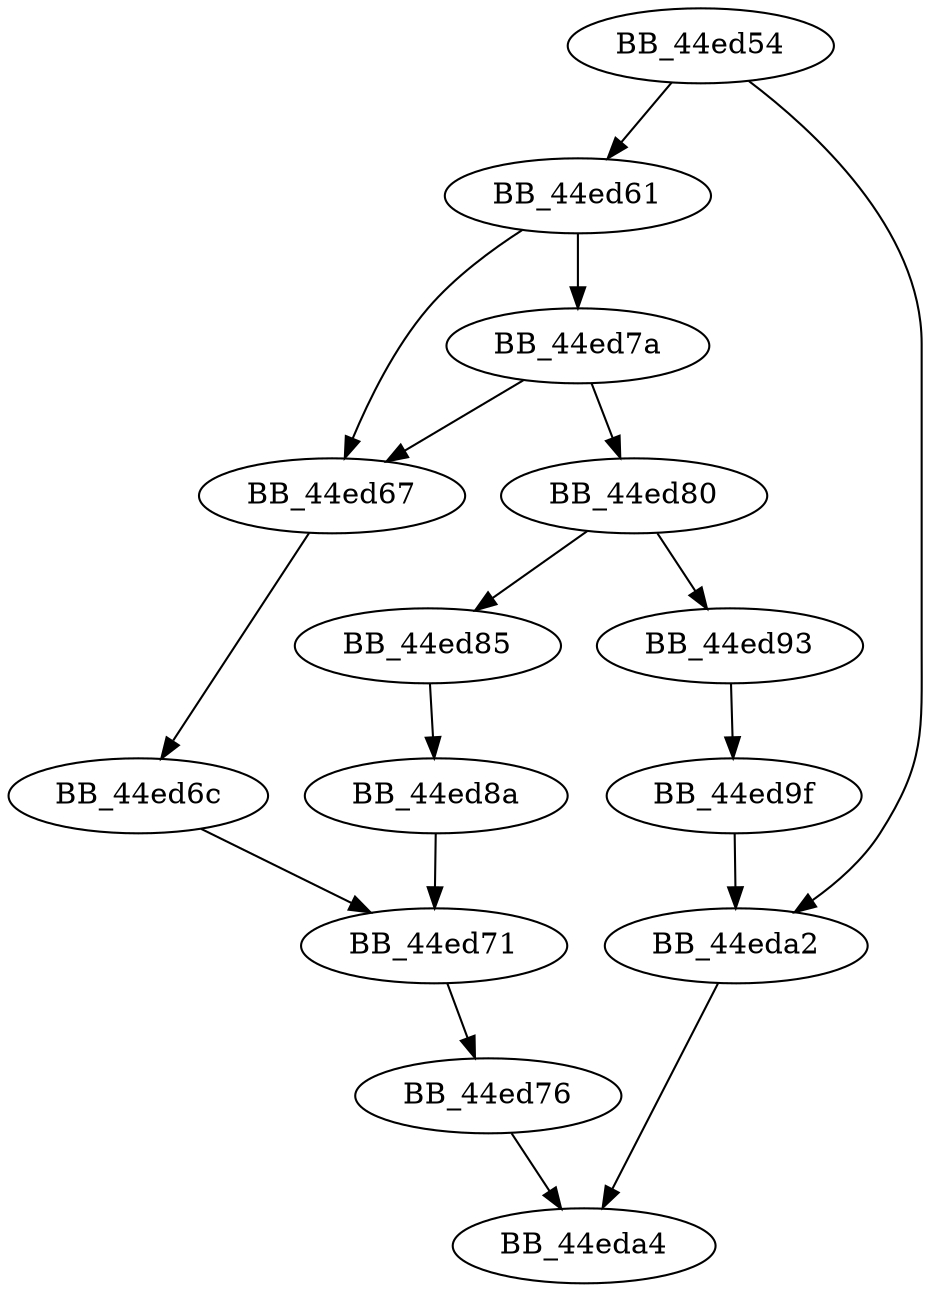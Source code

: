 DiGraph sub_44ED54{
BB_44ed54->BB_44ed61
BB_44ed54->BB_44eda2
BB_44ed61->BB_44ed67
BB_44ed61->BB_44ed7a
BB_44ed67->BB_44ed6c
BB_44ed6c->BB_44ed71
BB_44ed71->BB_44ed76
BB_44ed76->BB_44eda4
BB_44ed7a->BB_44ed67
BB_44ed7a->BB_44ed80
BB_44ed80->BB_44ed85
BB_44ed80->BB_44ed93
BB_44ed85->BB_44ed8a
BB_44ed8a->BB_44ed71
BB_44ed93->BB_44ed9f
BB_44ed9f->BB_44eda2
BB_44eda2->BB_44eda4
}
